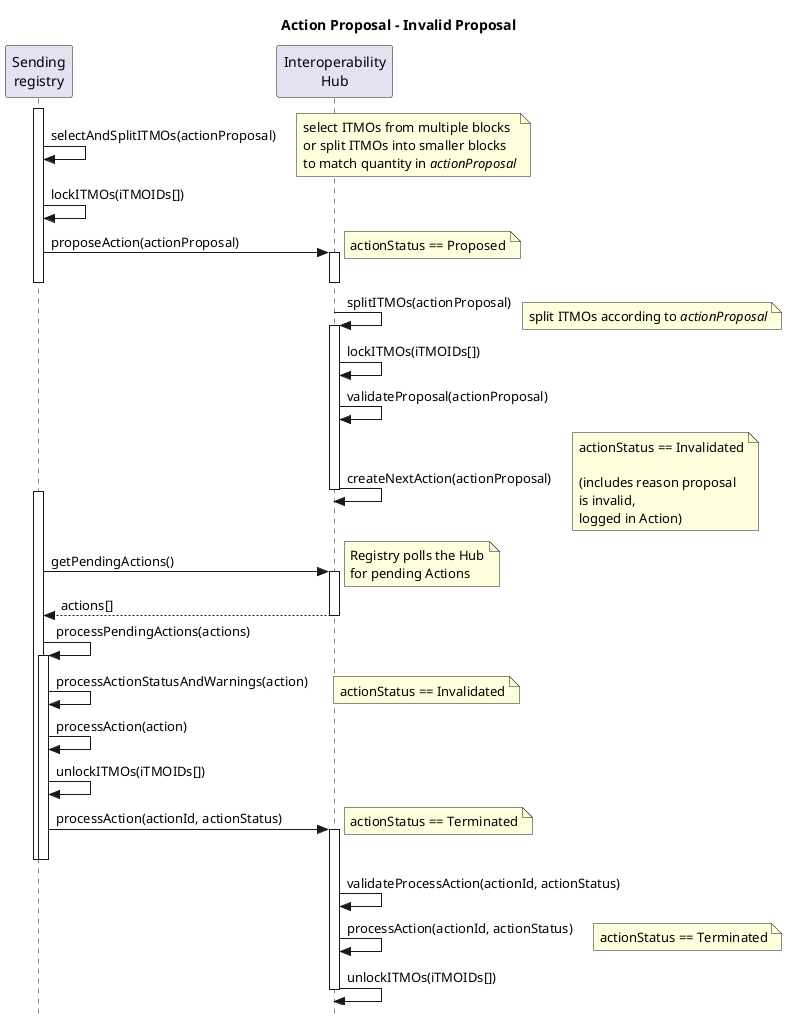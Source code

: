 
@startuml actionProposal_Invalid_Sequence

title Action Proposal - Invalid Proposal

skinparam style strictuml

participant "Sending\nregistry" as Sender
participant "Interoperability\nHub" as Hub

activate Sender
Sender -> Sender: selectAndSplitITMOs(actionProposal)
note right: select ITMOs from multiple blocks\nor split ITMOs into smaller blocks\nto match quantity in //actionProposal//


Sender -> Sender: lockITMOs(iTMOIDs[])
Sender -> Hub++ : proposeAction(actionProposal)
note right: actionStatus == Proposed
deactivate Sender
deactivate Hub

Hub -> Hub++: splitITMOs(actionProposal)
note right: split ITMOs according to //actionProposal//
Hub -> Hub: lockITMOs(iTMOIDs[])
Hub -> Hub: validateProposal(actionProposal)
Hub -> Hub--: createNextAction(actionProposal)
note right: actionStatus == Invalidated\n\n(includes reason proposal\nis invalid,\nlogged in Action)

activate Sender
Sender -> Hub++ : getPendingActions()
note right: Registry polls the Hub\nfor pending Actions

Sender <-- Hub: actions[]
deactivate Hub

Sender -> Sender: processPendingActions(actions)
activate Sender
Sender -> Sender: processActionStatusAndWarnings(action)
note right: actionStatus == Invalidated

Sender -> Sender: processAction(action)
Sender -> Sender: unlockITMOs(iTMOIDs[])

Sender -> Hub++: processAction(actionId, actionStatus)
note right: actionStatus == Terminated
deactivate Sender
deactivate Sender
Hub -> Hub: validateProcessAction(actionId, actionStatus)
Hub -> Hub: processAction(actionId, actionStatus)
note right: actionStatus == Terminated
Hub -> Hub--: unlockITMOs(iTMOIDs[])

@enduml
